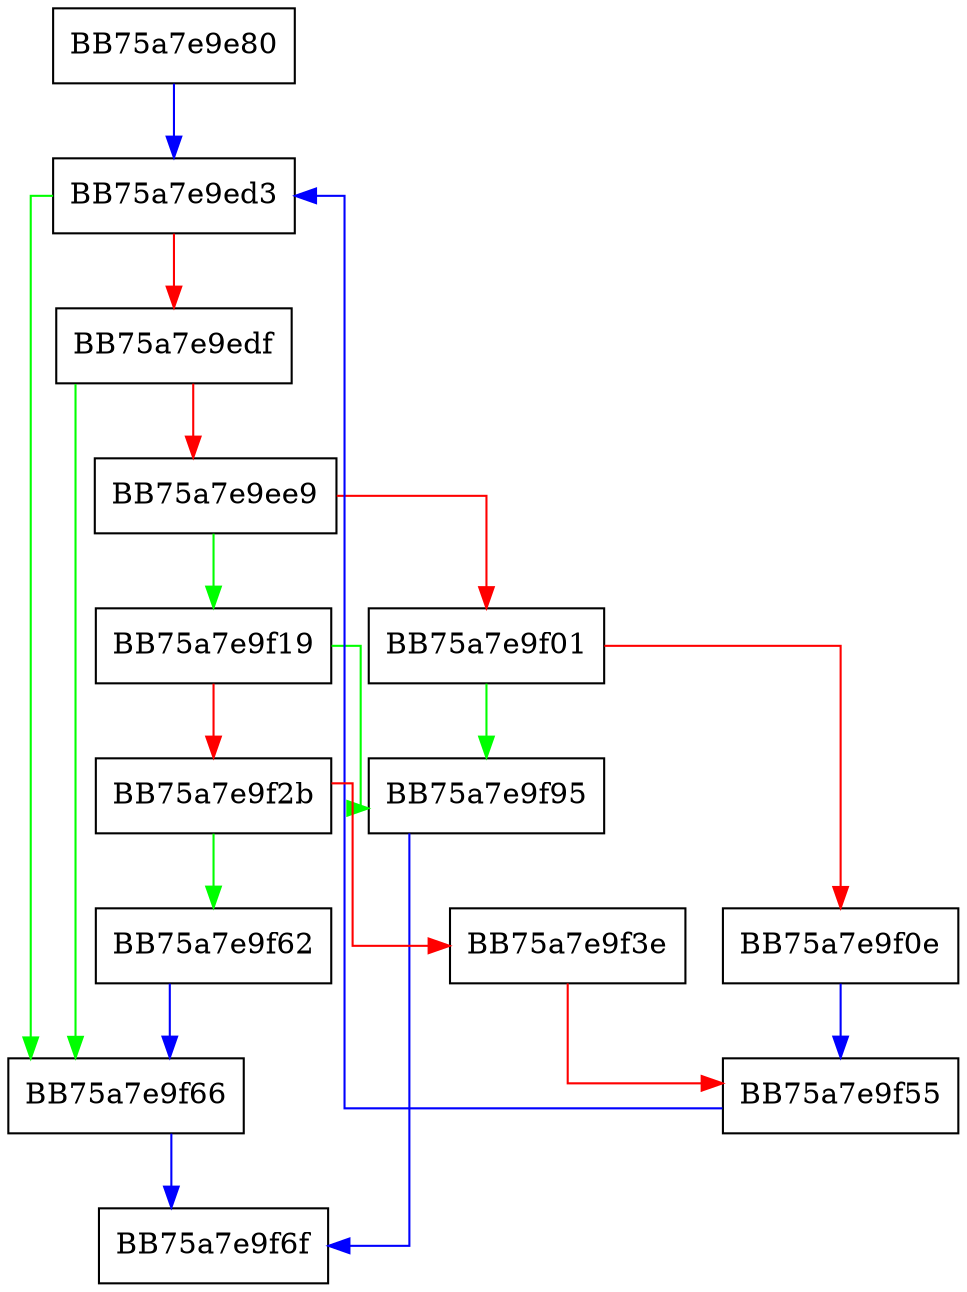 digraph do_out {
  node [shape="box"];
  graph [splines=ortho];
  BB75a7e9e80 -> BB75a7e9ed3 [color="blue"];
  BB75a7e9ed3 -> BB75a7e9f66 [color="green"];
  BB75a7e9ed3 -> BB75a7e9edf [color="red"];
  BB75a7e9edf -> BB75a7e9f66 [color="green"];
  BB75a7e9edf -> BB75a7e9ee9 [color="red"];
  BB75a7e9ee9 -> BB75a7e9f19 [color="green"];
  BB75a7e9ee9 -> BB75a7e9f01 [color="red"];
  BB75a7e9f01 -> BB75a7e9f95 [color="green"];
  BB75a7e9f01 -> BB75a7e9f0e [color="red"];
  BB75a7e9f0e -> BB75a7e9f55 [color="blue"];
  BB75a7e9f19 -> BB75a7e9f95 [color="green"];
  BB75a7e9f19 -> BB75a7e9f2b [color="red"];
  BB75a7e9f2b -> BB75a7e9f62 [color="green"];
  BB75a7e9f2b -> BB75a7e9f3e [color="red"];
  BB75a7e9f3e -> BB75a7e9f55 [color="red"];
  BB75a7e9f55 -> BB75a7e9ed3 [color="blue"];
  BB75a7e9f62 -> BB75a7e9f66 [color="blue"];
  BB75a7e9f66 -> BB75a7e9f6f [color="blue"];
  BB75a7e9f95 -> BB75a7e9f6f [color="blue"];
}